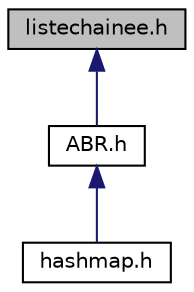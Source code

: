 digraph "listechainee.h"
{
 // LATEX_PDF_SIZE
  edge [fontname="Helvetica",fontsize="10",labelfontname="Helvetica",labelfontsize="10"];
  node [fontname="Helvetica",fontsize="10",shape=record];
  Node1 [label="listechainee.h",height=0.2,width=0.4,color="black", fillcolor="grey75", style="filled", fontcolor="black",tooltip=" "];
  Node1 -> Node2 [dir="back",color="midnightblue",fontsize="10",style="solid"];
  Node2 [label="ABR.h",height=0.2,width=0.4,color="black", fillcolor="white", style="filled",URL="$ABR_8h.html",tooltip=" "];
  Node2 -> Node3 [dir="back",color="midnightblue",fontsize="10",style="solid"];
  Node3 [label="hashmap.h",height=0.2,width=0.4,color="black", fillcolor="white", style="filled",URL="$hashmap_8h.html",tooltip=" "];
}
